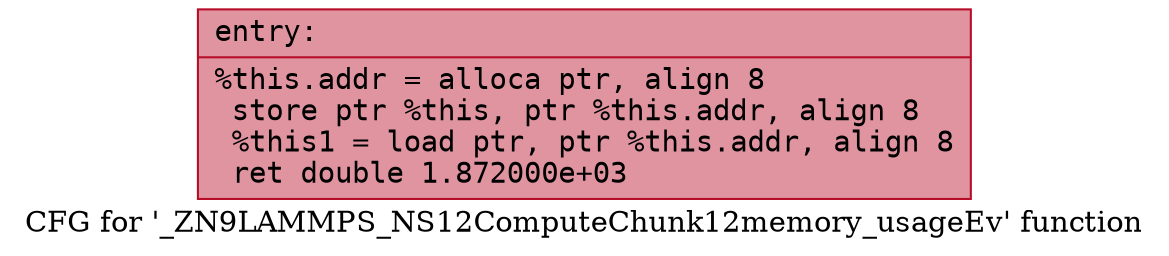 digraph "CFG for '_ZN9LAMMPS_NS12ComputeChunk12memory_usageEv' function" {
	label="CFG for '_ZN9LAMMPS_NS12ComputeChunk12memory_usageEv' function";

	Node0x560c4893f2f0 [shape=record,color="#b70d28ff", style=filled, fillcolor="#b70d2870" fontname="Courier",label="{entry:\l|  %this.addr = alloca ptr, align 8\l  store ptr %this, ptr %this.addr, align 8\l  %this1 = load ptr, ptr %this.addr, align 8\l  ret double 1.872000e+03\l}"];
}
